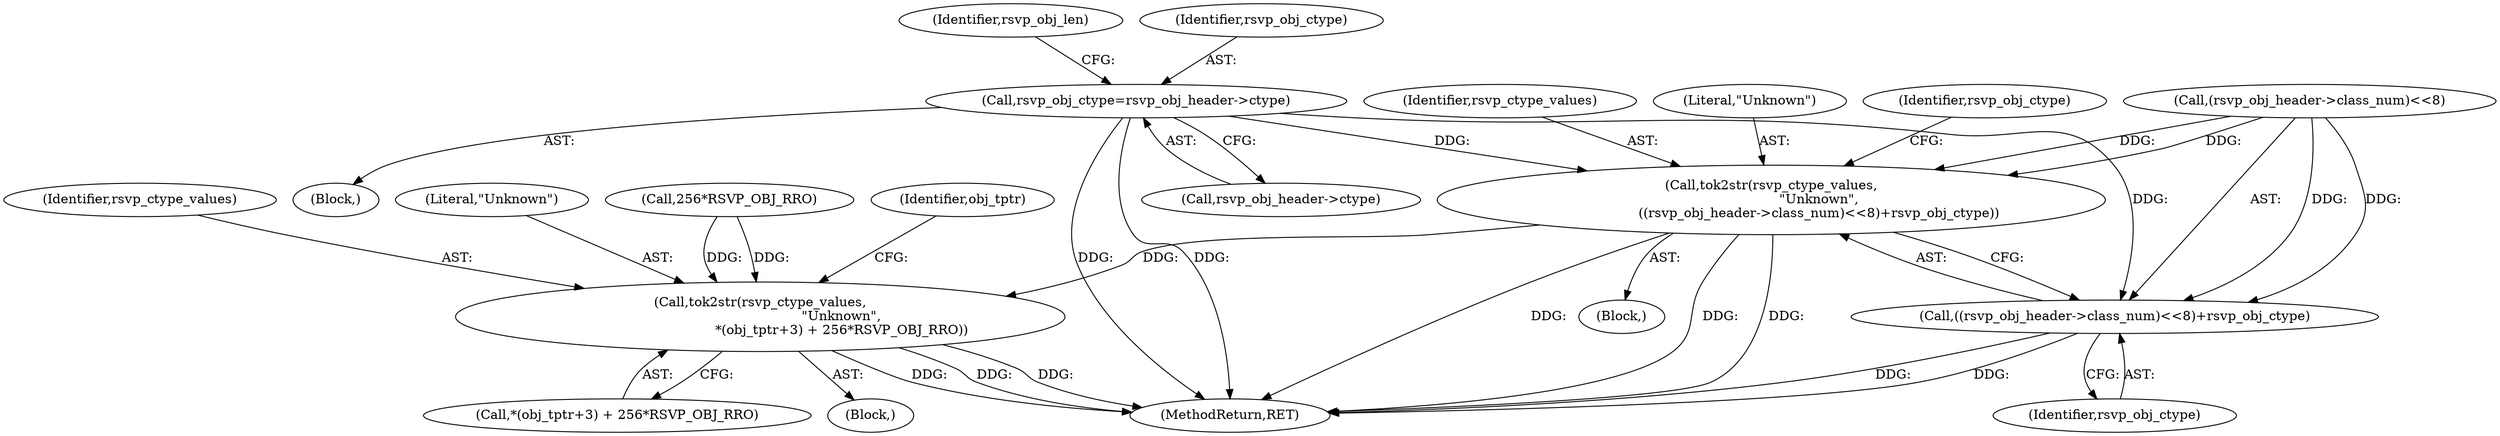 digraph "0_tcpdump_3c8a2b0e91d8d8947e89384dacf6b54673083e71@pointer" {
"1000191" [label="(Call,rsvp_obj_ctype=rsvp_obj_header->ctype)"];
"1000285" [label="(Call,tok2str(rsvp_ctype_values,\n                       \"Unknown\",\n                       ((rsvp_obj_header->class_num)<<8)+rsvp_obj_ctype))"];
"1001455" [label="(Call,tok2str(rsvp_ctype_values,\n                                       \"Unknown\",\n                                       *(obj_tptr+3) + 256*RSVP_OBJ_RRO))"];
"1000288" [label="(Call,((rsvp_obj_header->class_num)<<8)+rsvp_obj_ctype)"];
"1000285" [label="(Call,tok2str(rsvp_ctype_values,\n                       \"Unknown\",\n                       ((rsvp_obj_header->class_num)<<8)+rsvp_obj_ctype))"];
"1003388" [label="(MethodReturn,RET)"];
"1001455" [label="(Call,tok2str(rsvp_ctype_values,\n                                       \"Unknown\",\n                                       *(obj_tptr+3) + 256*RSVP_OBJ_RRO))"];
"1001457" [label="(Literal,\"Unknown\")"];
"1000288" [label="(Call,((rsvp_obj_header->class_num)<<8)+rsvp_obj_ctype)"];
"1000286" [label="(Identifier,rsvp_ctype_values)"];
"1001454" [label="(Block,)"];
"1000174" [label="(Block,)"];
"1000284" [label="(Block,)"];
"1000193" [label="(Call,rsvp_obj_header->ctype)"];
"1000191" [label="(Call,rsvp_obj_ctype=rsvp_obj_header->ctype)"];
"1001458" [label="(Call,*(obj_tptr+3) + 256*RSVP_OBJ_RRO)"];
"1001463" [label="(Call,256*RSVP_OBJ_RRO)"];
"1000294" [label="(Identifier,rsvp_obj_ctype)"];
"1000287" [label="(Literal,\"Unknown\")"];
"1000198" [label="(Identifier,rsvp_obj_len)"];
"1000192" [label="(Identifier,rsvp_obj_ctype)"];
"1000289" [label="(Call,(rsvp_obj_header->class_num)<<8)"];
"1001469" [label="(Identifier,obj_tptr)"];
"1000296" [label="(Identifier,rsvp_obj_ctype)"];
"1001456" [label="(Identifier,rsvp_ctype_values)"];
"1000191" -> "1000174"  [label="AST: "];
"1000191" -> "1000193"  [label="CFG: "];
"1000192" -> "1000191"  [label="AST: "];
"1000193" -> "1000191"  [label="AST: "];
"1000198" -> "1000191"  [label="CFG: "];
"1000191" -> "1003388"  [label="DDG: "];
"1000191" -> "1003388"  [label="DDG: "];
"1000191" -> "1000285"  [label="DDG: "];
"1000191" -> "1000288"  [label="DDG: "];
"1000285" -> "1000284"  [label="AST: "];
"1000285" -> "1000288"  [label="CFG: "];
"1000286" -> "1000285"  [label="AST: "];
"1000287" -> "1000285"  [label="AST: "];
"1000288" -> "1000285"  [label="AST: "];
"1000296" -> "1000285"  [label="CFG: "];
"1000285" -> "1003388"  [label="DDG: "];
"1000285" -> "1003388"  [label="DDG: "];
"1000285" -> "1003388"  [label="DDG: "];
"1000289" -> "1000285"  [label="DDG: "];
"1000289" -> "1000285"  [label="DDG: "];
"1000285" -> "1001455"  [label="DDG: "];
"1001455" -> "1001454"  [label="AST: "];
"1001455" -> "1001458"  [label="CFG: "];
"1001456" -> "1001455"  [label="AST: "];
"1001457" -> "1001455"  [label="AST: "];
"1001458" -> "1001455"  [label="AST: "];
"1001469" -> "1001455"  [label="CFG: "];
"1001455" -> "1003388"  [label="DDG: "];
"1001455" -> "1003388"  [label="DDG: "];
"1001455" -> "1003388"  [label="DDG: "];
"1001463" -> "1001455"  [label="DDG: "];
"1001463" -> "1001455"  [label="DDG: "];
"1000288" -> "1000294"  [label="CFG: "];
"1000289" -> "1000288"  [label="AST: "];
"1000294" -> "1000288"  [label="AST: "];
"1000288" -> "1003388"  [label="DDG: "];
"1000288" -> "1003388"  [label="DDG: "];
"1000289" -> "1000288"  [label="DDG: "];
"1000289" -> "1000288"  [label="DDG: "];
}
